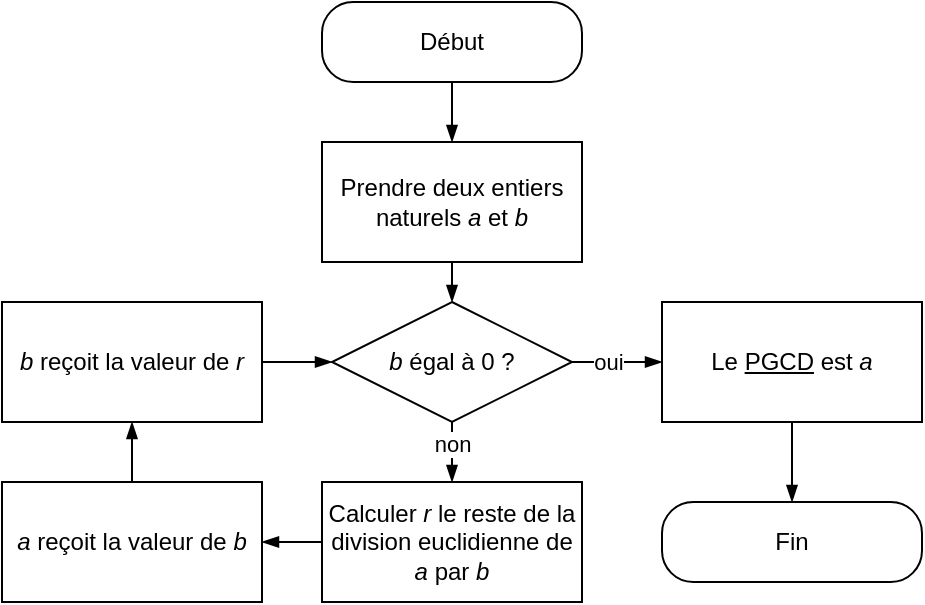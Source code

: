<?xml version="1.0" encoding="UTF-8"?>
<mxfile version="14.8.1">
  <diagram id="-CYsAJk0Sd8BBVPne9VW">
    <mxGraphModel dx="948" dy="904" grid="1" gridSize="10" guides="1" tooltips="1" connect="1" arrows="1" fold="1" page="1" pageScale="1" pageWidth="850" pageHeight="1100" math="0" shadow="0">
      <root>
        <mxCell id="0" />
        <mxCell id="1" parent="0" />
        <mxCell id="2" style="edgeStyle=orthogonalEdgeStyle;rounded=0;orthogonalLoop=1;jettySize=auto;html=1;exitX=0.5;exitY=1;exitDx=0;exitDy=0;entryX=0.5;entryY=0;entryDx=0;entryDy=0;endArrow=blockThin;endFill=1;" edge="1" source="3" target="5" parent="1">
          <mxGeometry relative="1" as="geometry" />
        </mxCell>
        <mxCell id="3" value="Début" style="rounded=1;whiteSpace=wrap;html=1;arcSize=39;" vertex="1" parent="1">
          <mxGeometry x="320" y="180" width="130" height="40" as="geometry" />
        </mxCell>
        <mxCell id="4" style="edgeStyle=orthogonalEdgeStyle;rounded=0;orthogonalLoop=1;jettySize=auto;html=1;exitX=0.5;exitY=1;exitDx=0;exitDy=0;entryX=0.5;entryY=0;entryDx=0;entryDy=0;endArrow=blockThin;endFill=1;" edge="1" source="5" target="10" parent="1">
          <mxGeometry relative="1" as="geometry" />
        </mxCell>
        <mxCell id="5" value="Prendre deux entiers naturels &lt;i&gt;a&lt;/i&gt; et &lt;i&gt;b&lt;/i&gt;" style="rounded=0;whiteSpace=wrap;html=1;" vertex="1" parent="1">
          <mxGeometry x="320" y="250" width="130" height="60" as="geometry" />
        </mxCell>
        <mxCell id="6" style="edgeStyle=orthogonalEdgeStyle;rounded=0;orthogonalLoop=1;jettySize=auto;html=1;exitX=1;exitY=0.5;exitDx=0;exitDy=0;endArrow=blockThin;endFill=1;entryX=0;entryY=0.5;entryDx=0;entryDy=0;" edge="1" source="10" target="12" parent="1">
          <mxGeometry relative="1" as="geometry">
            <mxPoint x="468" y="350" as="targetPoint" />
          </mxGeometry>
        </mxCell>
        <mxCell id="7" value="oui" style="edgeLabel;html=1;align=center;verticalAlign=middle;resizable=0;points=[];" vertex="1" connectable="0" parent="6">
          <mxGeometry x="-0.221" y="-1" relative="1" as="geometry">
            <mxPoint y="-1" as="offset" />
          </mxGeometry>
        </mxCell>
        <mxCell id="8" style="edgeStyle=orthogonalEdgeStyle;rounded=0;orthogonalLoop=1;jettySize=auto;html=1;exitX=0.5;exitY=1;exitDx=0;exitDy=0;entryX=0.5;entryY=0;entryDx=0;entryDy=0;endArrow=blockThin;endFill=1;" edge="1" source="10" target="15" parent="1">
          <mxGeometry relative="1" as="geometry" />
        </mxCell>
        <mxCell id="9" value="non" style="edgeLabel;html=1;align=center;verticalAlign=middle;resizable=0;points=[];" vertex="1" connectable="0" parent="8">
          <mxGeometry x="-0.276" relative="1" as="geometry">
            <mxPoint as="offset" />
          </mxGeometry>
        </mxCell>
        <mxCell id="10" value="&lt;i&gt;b&lt;/i&gt; égal à 0 ?" style="rhombus;whiteSpace=wrap;html=1;" vertex="1" parent="1">
          <mxGeometry x="325" y="330" width="120" height="60" as="geometry" />
        </mxCell>
        <mxCell id="11" style="edgeStyle=orthogonalEdgeStyle;rounded=0;orthogonalLoop=1;jettySize=auto;html=1;exitX=0.5;exitY=1;exitDx=0;exitDy=0;entryX=0.5;entryY=0;entryDx=0;entryDy=0;endArrow=blockThin;endFill=1;" edge="1" source="12" target="13" parent="1">
          <mxGeometry relative="1" as="geometry" />
        </mxCell>
        <mxCell id="12" value="Le &lt;u&gt;PGCD&lt;/u&gt; est &lt;i&gt;a&lt;/i&gt;" style="rounded=0;whiteSpace=wrap;html=1;" vertex="1" parent="1">
          <mxGeometry x="490" y="330" width="130" height="60" as="geometry" />
        </mxCell>
        <mxCell id="13" value="Fin" style="rounded=1;whiteSpace=wrap;html=1;arcSize=39;" vertex="1" parent="1">
          <mxGeometry x="490" y="430" width="130" height="40" as="geometry" />
        </mxCell>
        <mxCell id="14" style="edgeStyle=orthogonalEdgeStyle;rounded=0;orthogonalLoop=1;jettySize=auto;html=1;exitX=0;exitY=0.5;exitDx=0;exitDy=0;entryX=1;entryY=0.5;entryDx=0;entryDy=0;endArrow=blockThin;endFill=1;" edge="1" source="15" target="17" parent="1">
          <mxGeometry relative="1" as="geometry" />
        </mxCell>
        <mxCell id="15" value="Calculer &lt;i&gt;r&lt;/i&gt; le reste de la division euclidienne de &lt;i&gt;a&lt;/i&gt; par &lt;i&gt;b&lt;/i&gt;" style="rounded=0;whiteSpace=wrap;html=1;" vertex="1" parent="1">
          <mxGeometry x="320" y="420" width="130" height="60" as="geometry" />
        </mxCell>
        <mxCell id="16" style="edgeStyle=orthogonalEdgeStyle;rounded=0;orthogonalLoop=1;jettySize=auto;html=1;exitX=0.5;exitY=0;exitDx=0;exitDy=0;entryX=0.5;entryY=1;entryDx=0;entryDy=0;endArrow=blockThin;endFill=1;" edge="1" source="17" target="19" parent="1">
          <mxGeometry relative="1" as="geometry" />
        </mxCell>
        <mxCell id="17" value="&lt;i&gt;a&lt;/i&gt; reçoit la valeur de &lt;i&gt;b&lt;/i&gt;" style="rounded=0;whiteSpace=wrap;html=1;" vertex="1" parent="1">
          <mxGeometry x="160" y="420" width="130" height="60" as="geometry" />
        </mxCell>
        <mxCell id="18" style="edgeStyle=orthogonalEdgeStyle;rounded=0;orthogonalLoop=1;jettySize=auto;html=1;exitX=1;exitY=0.5;exitDx=0;exitDy=0;entryX=0;entryY=0.5;entryDx=0;entryDy=0;endArrow=blockThin;endFill=1;" edge="1" source="19" target="10" parent="1">
          <mxGeometry relative="1" as="geometry" />
        </mxCell>
        <mxCell id="19" value="&lt;i&gt;b&lt;/i&gt; reçoit la valeur de &lt;i&gt;r&lt;/i&gt;" style="rounded=0;whiteSpace=wrap;html=1;" vertex="1" parent="1">
          <mxGeometry x="160" y="330" width="130" height="60" as="geometry" />
        </mxCell>
      </root>
    </mxGraphModel>
  </diagram>
</mxfile>
